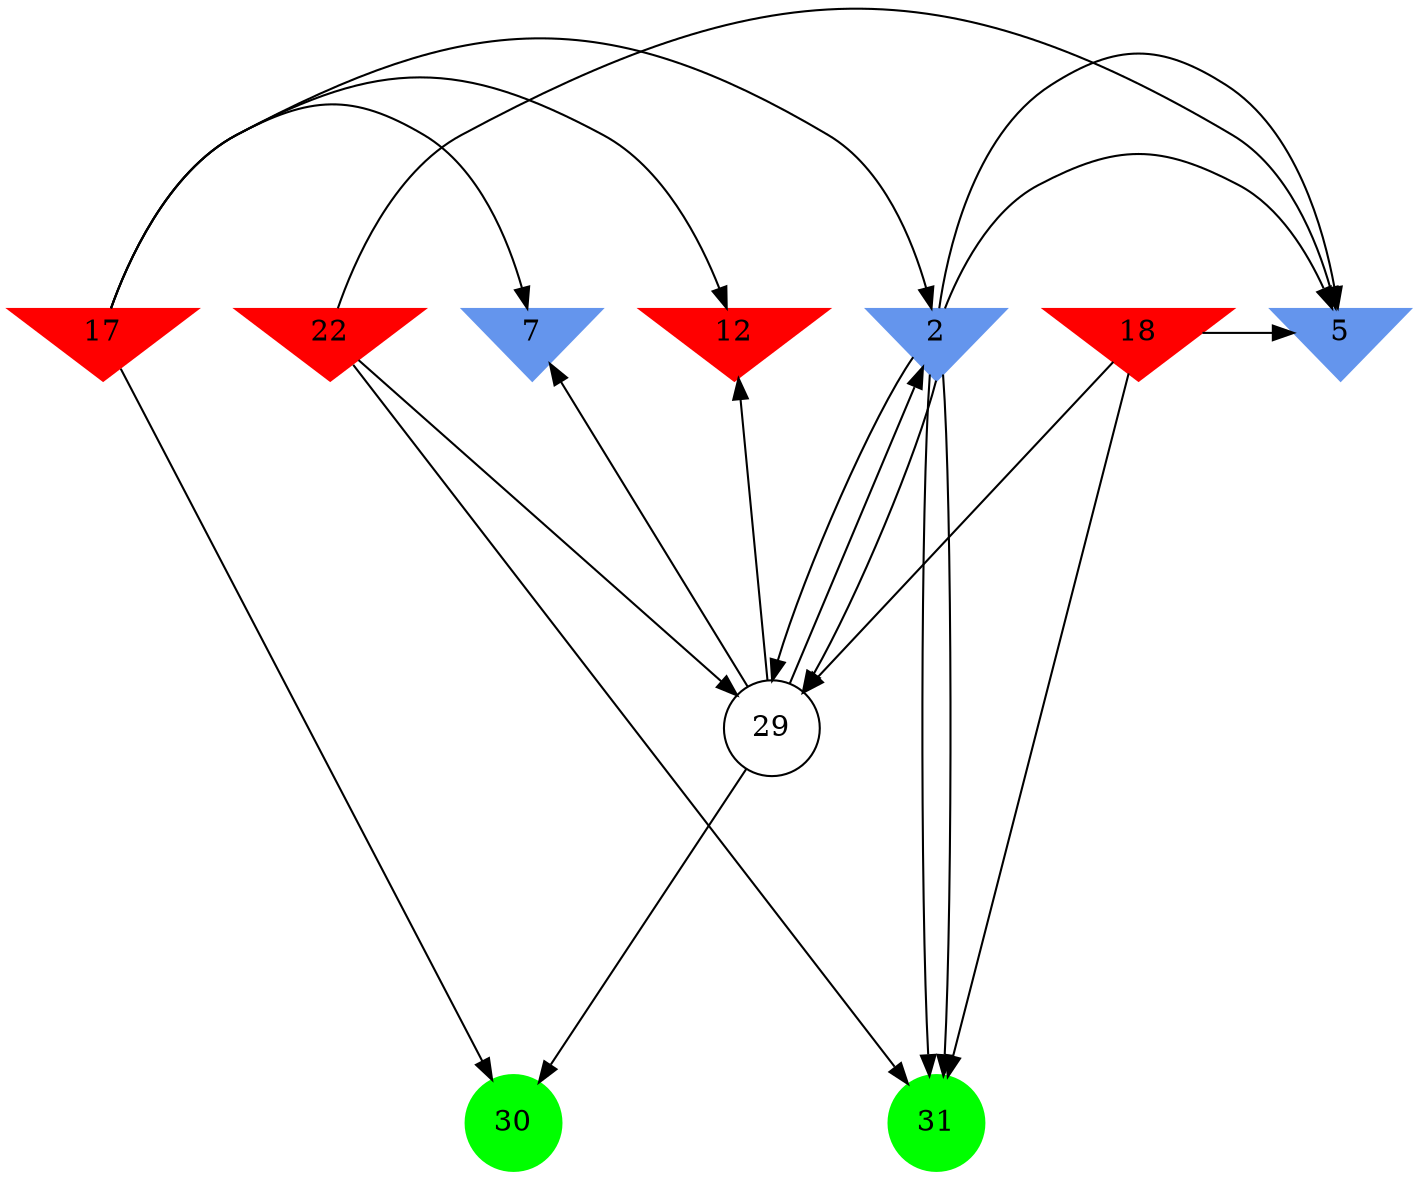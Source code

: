 digraph brain {
	ranksep=2.0;
	2 [shape=invtriangle,style=filled,color=cornflowerblue];
	5 [shape=invtriangle,style=filled,color=cornflowerblue];
	7 [shape=invtriangle,style=filled,color=cornflowerblue];
	12 [shape=invtriangle,style=filled,color=red];
	17 [shape=invtriangle,style=filled,color=red];
	18 [shape=invtriangle,style=filled,color=red];
	22 [shape=invtriangle,style=filled,color=red];
	29 [shape=circle,color=black];
	30 [shape=circle,style=filled,color=green];
	31 [shape=circle,style=filled,color=green];
	17	->	12;
	17	->	30;
	17	->	7;
	17	->	2;
	29	->	12;
	29	->	30;
	29	->	7;
	29	->	2;
	2	->	5;
	2	->	29;
	2	->	31;
	18	->	5;
	18	->	29;
	18	->	31;
	22	->	5;
	22	->	29;
	22	->	31;
	2	->	5;
	2	->	29;
	2	->	31;
	{ rank=same; 2; 5; 7; 12; 17; 18; 22; }
	{ rank=same; 29; }
	{ rank=same; 30; 31; }
}
